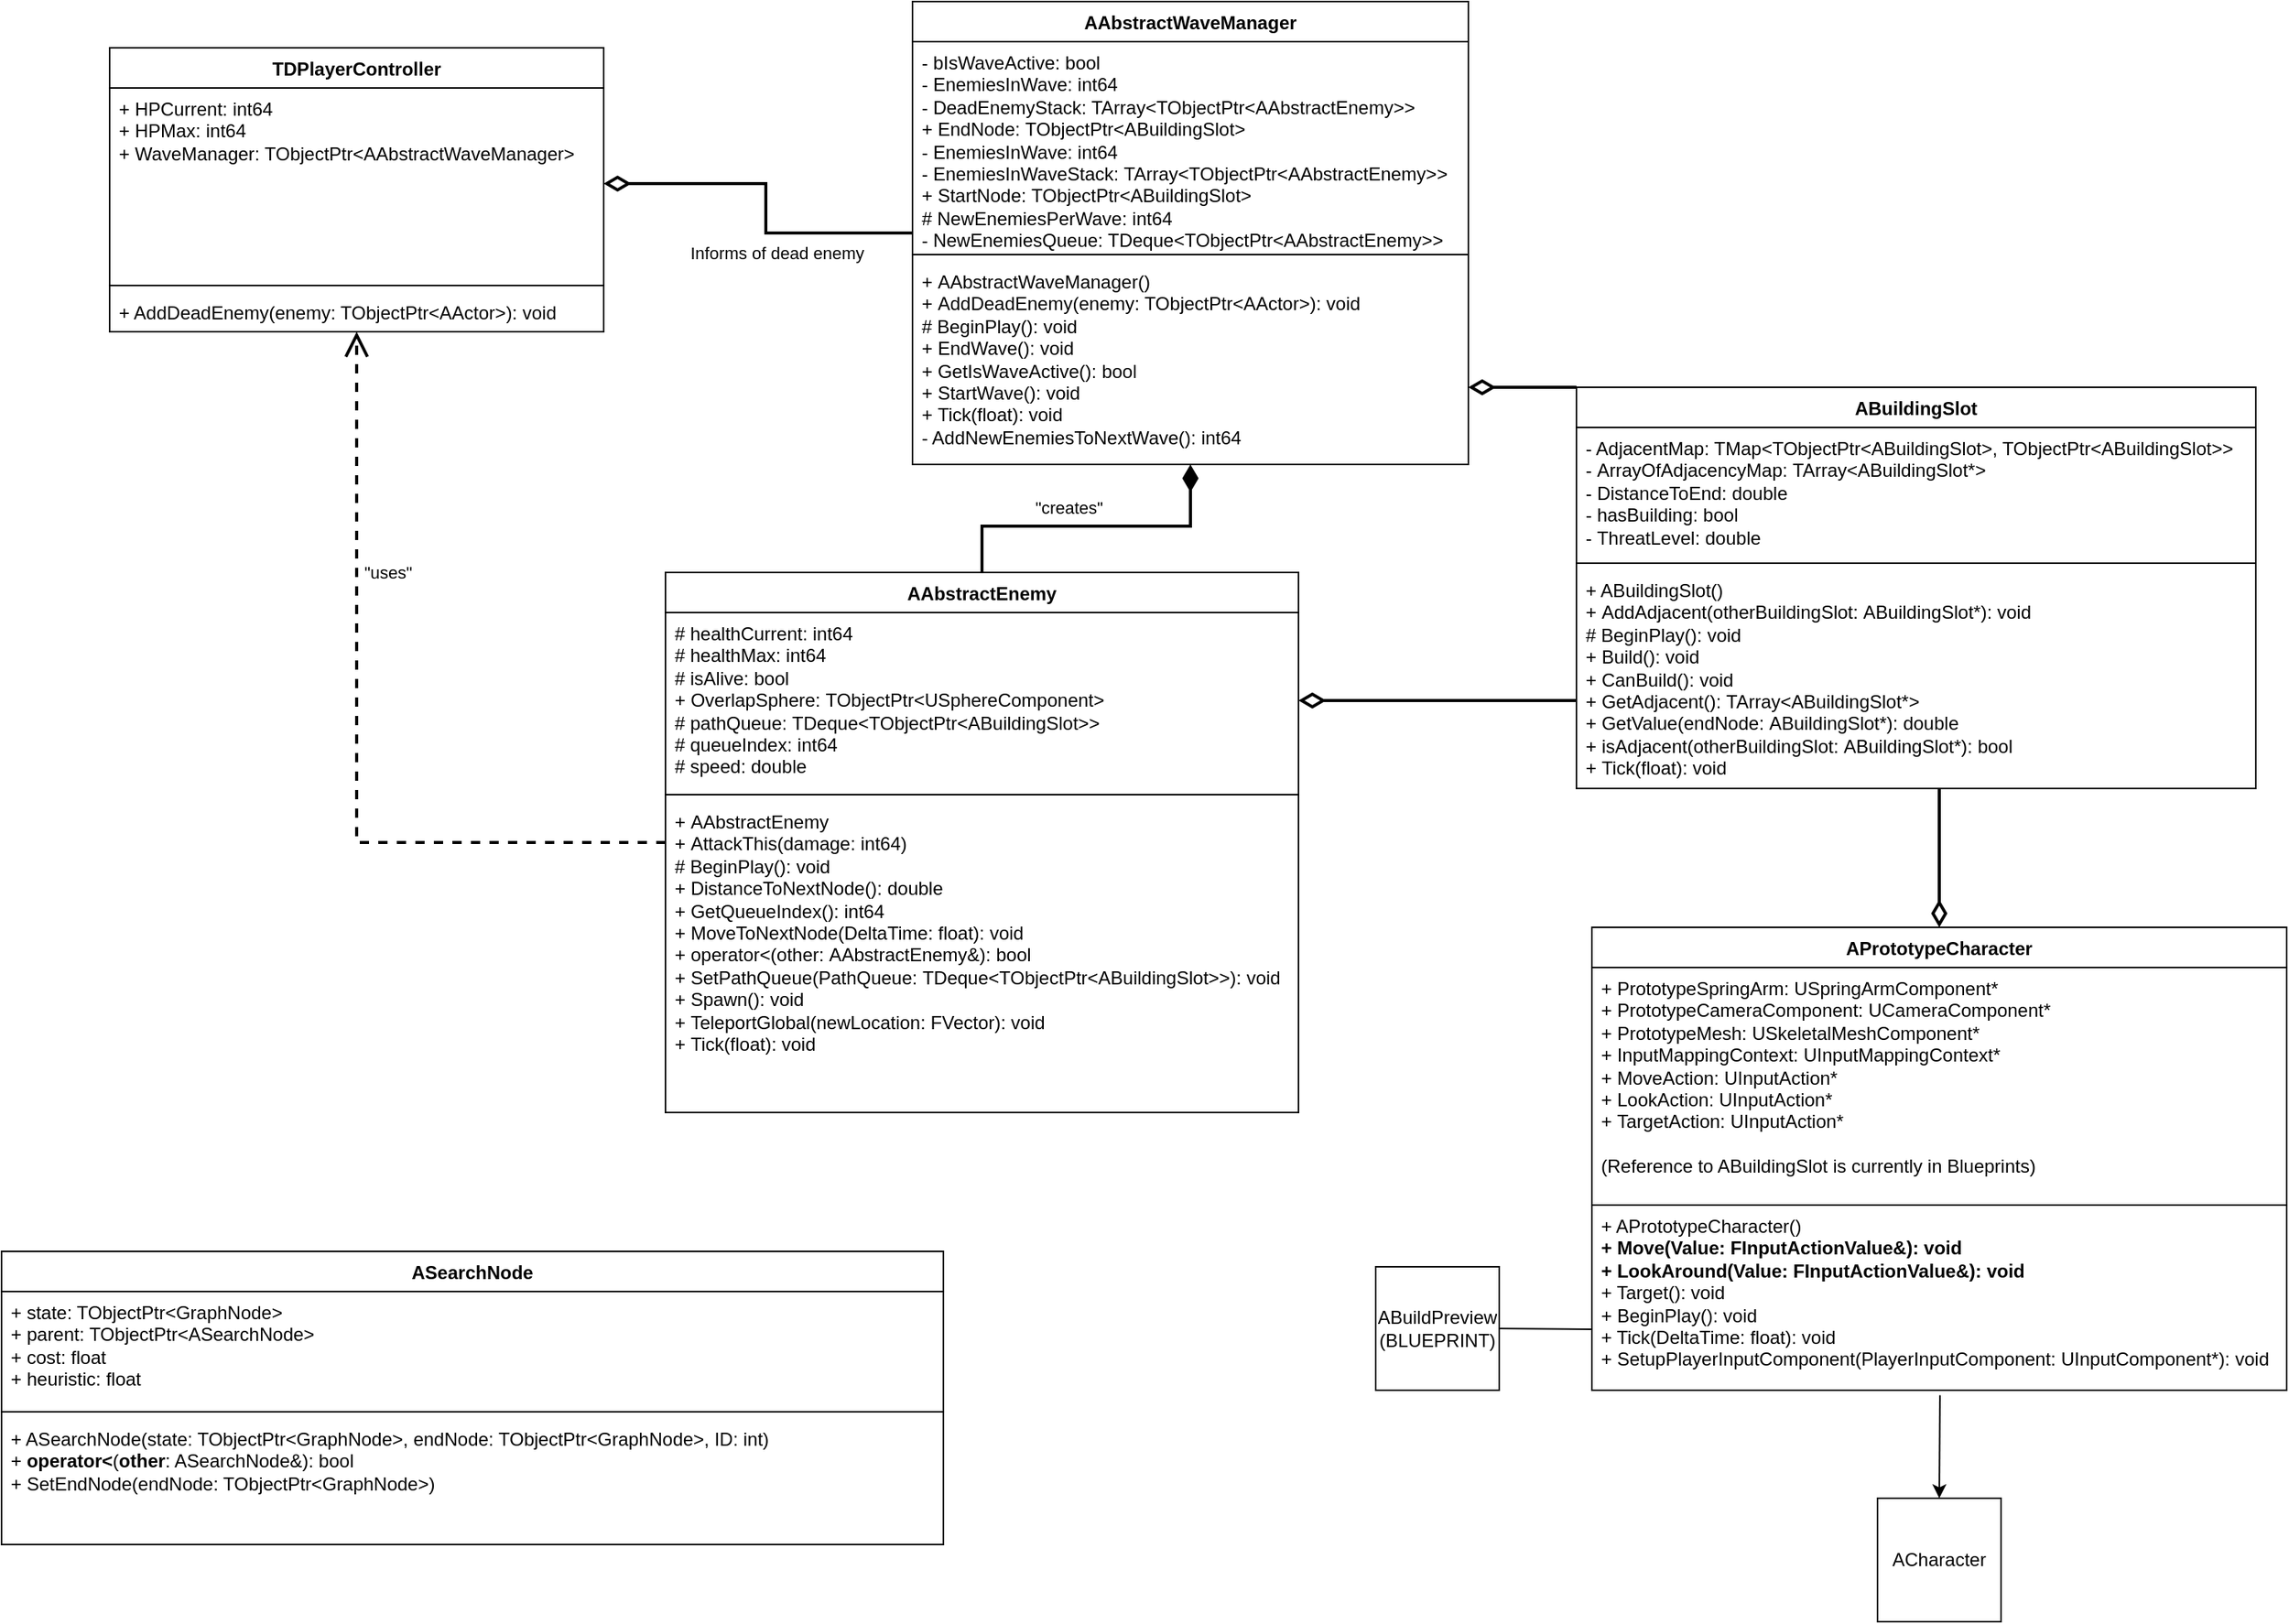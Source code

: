 <mxfile version="24.8.3">
  <diagram id="C5RBs43oDa-KdzZeNtuy" name="Page-1">
    <mxGraphModel dx="2454" dy="651" grid="1" gridSize="10" guides="1" tooltips="1" connect="1" arrows="1" fold="1" page="1" pageScale="1" pageWidth="1169" pageHeight="827" math="0" shadow="0">
      <root>
        <mxCell id="WIyWlLk6GJQsqaUBKTNV-0" />
        <mxCell id="WIyWlLk6GJQsqaUBKTNV-1" parent="WIyWlLk6GJQsqaUBKTNV-0" />
        <mxCell id="bVRjCQ_B58bXz5kEhXcc-12" style="edgeStyle=orthogonalEdgeStyle;rounded=0;orthogonalLoop=1;jettySize=auto;html=1;startArrow=diamondThin;startFill=0;endArrow=none;endFill=0;startSize=12;strokeWidth=2;endSize=12;" parent="WIyWlLk6GJQsqaUBKTNV-1" source="bVRjCQ_B58bXz5kEhXcc-0" target="bVRjCQ_B58bXz5kEhXcc-8" edge="1">
          <mxGeometry relative="1" as="geometry">
            <mxPoint x="451" y="311" as="sourcePoint" />
            <Array as="points">
              <mxPoint x="450" y="330" />
              <mxPoint x="450" y="330" />
            </Array>
          </mxGeometry>
        </mxCell>
        <mxCell id="bVRjCQ_B58bXz5kEhXcc-15" style="edgeStyle=orthogonalEdgeStyle;shape=connector;rounded=0;orthogonalLoop=1;jettySize=auto;html=1;strokeColor=default;strokeWidth=2;align=center;verticalAlign=middle;fontFamily=Helvetica;fontSize=11;fontColor=default;labelBackgroundColor=default;startArrow=diamondThin;startFill=1;startSize=12;endArrow=none;endFill=0;endSize=12;" parent="WIyWlLk6GJQsqaUBKTNV-1" source="bVRjCQ_B58bXz5kEhXcc-0" target="bVRjCQ_B58bXz5kEhXcc-4" edge="1">
          <mxGeometry relative="1" as="geometry" />
        </mxCell>
        <mxCell id="abqN74poVczzxeBeDxSv-12" value="&quot;creates&quot;" style="edgeLabel;html=1;align=center;verticalAlign=middle;resizable=0;points=[];" parent="bVRjCQ_B58bXz5kEhXcc-15" vertex="1" connectable="0">
          <mxGeometry x="0.164" y="-2" relative="1" as="geometry">
            <mxPoint y="-10" as="offset" />
          </mxGeometry>
        </mxCell>
        <mxCell id="bVRjCQ_B58bXz5kEhXcc-0" value="AAbstractWaveManager" style="swimlane;fontStyle=1;align=center;verticalAlign=top;childLayout=stackLayout;horizontal=1;startSize=26;horizontalStack=0;resizeParent=1;resizeParentMax=0;resizeLast=0;collapsible=1;marginBottom=0;whiteSpace=wrap;html=1;" parent="WIyWlLk6GJQsqaUBKTNV-1" vertex="1">
          <mxGeometry x="170" y="30" width="360" height="300" as="geometry" />
        </mxCell>
        <mxCell id="bVRjCQ_B58bXz5kEhXcc-1" value="- bIsWaveActive: bool&lt;br&gt;- EnemiesInWave: int64&lt;br&gt;&lt;div&gt;- DeadEnemyStack: TArray&amp;lt;TObjectPtr&amp;lt;AAbstractEnemy&amp;gt;&amp;gt;&lt;/div&gt;&lt;div&gt;+&amp;nbsp;EndNode:&amp;nbsp;TObjectPtr&amp;lt;ABuildingSlot&amp;gt;&lt;/div&gt;&lt;div&gt;-&amp;nbsp;EnemiesInWave: int64&lt;/div&gt;&lt;div&gt;-&amp;nbsp;EnemiesInWaveStack:&amp;nbsp;TArray&amp;lt;TObjectPtr&amp;lt;AAbstractEnemy&amp;gt;&amp;gt;&lt;/div&gt;&lt;div&gt;+&amp;nbsp;StartNode:&amp;nbsp;TObjectPtr&amp;lt;ABuildingSlot&amp;gt;&lt;/div&gt;&lt;div&gt;# NewEnemiesPerWave: int64&lt;/div&gt;&lt;div&gt;- NewEnemiesQueue: TDeque&amp;lt;TObjectPtr&amp;lt;AAbstractEnemy&amp;gt;&amp;gt;&lt;/div&gt;" style="text;strokeColor=none;fillColor=none;align=left;verticalAlign=top;spacingLeft=4;spacingRight=4;overflow=hidden;rotatable=0;points=[[0,0.5],[1,0.5]];portConstraint=eastwest;whiteSpace=wrap;html=1;" parent="bVRjCQ_B58bXz5kEhXcc-0" vertex="1">
          <mxGeometry y="26" width="360" height="134" as="geometry" />
        </mxCell>
        <mxCell id="bVRjCQ_B58bXz5kEhXcc-2" value="" style="line;strokeWidth=1;fillColor=none;align=left;verticalAlign=middle;spacingTop=-1;spacingLeft=3;spacingRight=3;rotatable=0;labelPosition=right;points=[];portConstraint=eastwest;strokeColor=inherit;" parent="bVRjCQ_B58bXz5kEhXcc-0" vertex="1">
          <mxGeometry y="160" width="360" height="8" as="geometry" />
        </mxCell>
        <mxCell id="bVRjCQ_B58bXz5kEhXcc-3" value="+&amp;nbsp;AAbstractWaveManager()&lt;div&gt;+&amp;nbsp;AddDeadEnemy(enemy: TObjectPtr&amp;lt;AActor&amp;gt;): void&lt;/div&gt;&lt;div&gt;# BeginPlay(): void&lt;/div&gt;&lt;div&gt;+&amp;nbsp;EndWave(): void&lt;/div&gt;&lt;div&gt;+&amp;nbsp;GetIsWaveActive(): bool&lt;/div&gt;&lt;div&gt;+&amp;nbsp;StartWave(): void&lt;/div&gt;&lt;div&gt;+&amp;nbsp;Tick(float): void&lt;br&gt;&lt;/div&gt;&lt;div&gt;- AddNewEnemiesToNextWave(): int64&lt;/div&gt;" style="text;strokeColor=none;fillColor=none;align=left;verticalAlign=top;spacingLeft=4;spacingRight=4;overflow=hidden;rotatable=0;points=[[0,0.5],[1,0.5]];portConstraint=eastwest;whiteSpace=wrap;html=1;" parent="bVRjCQ_B58bXz5kEhXcc-0" vertex="1">
          <mxGeometry y="168" width="360" height="132" as="geometry" />
        </mxCell>
        <mxCell id="abqN74poVczzxeBeDxSv-9" style="edgeStyle=orthogonalEdgeStyle;rounded=0;orthogonalLoop=1;jettySize=auto;html=1;dashed=1;endArrow=open;endFill=0;startSize=12;endSize=12;strokeWidth=2;" parent="WIyWlLk6GJQsqaUBKTNV-1" source="bVRjCQ_B58bXz5kEhXcc-4" target="abqN74poVczzxeBeDxSv-4" edge="1">
          <mxGeometry relative="1" as="geometry" />
        </mxCell>
        <mxCell id="abqN74poVczzxeBeDxSv-10" value="&quot;uses&quot;" style="edgeLabel;html=1;align=center;verticalAlign=middle;resizable=0;points=[];" parent="abqN74poVczzxeBeDxSv-9" vertex="1" connectable="0">
          <mxGeometry x="0.39" y="-2" relative="1" as="geometry">
            <mxPoint x="18" y="-6" as="offset" />
          </mxGeometry>
        </mxCell>
        <mxCell id="bVRjCQ_B58bXz5kEhXcc-4" value="AAbstractEnemy" style="swimlane;fontStyle=1;align=center;verticalAlign=top;childLayout=stackLayout;horizontal=1;startSize=26;horizontalStack=0;resizeParent=1;resizeParentMax=0;resizeLast=0;collapsible=1;marginBottom=0;whiteSpace=wrap;html=1;" parent="WIyWlLk6GJQsqaUBKTNV-1" vertex="1">
          <mxGeometry x="10" y="400" width="410" height="350" as="geometry" />
        </mxCell>
        <mxCell id="bVRjCQ_B58bXz5kEhXcc-5" value="# healthCurrent: int64&lt;div&gt;#&amp;nbsp;healthMax: int64&lt;/div&gt;&lt;div&gt;# isAlive: bool&lt;/div&gt;&lt;div&gt;+&amp;nbsp;OverlapSphere:&amp;nbsp;TObjectPtr&amp;lt;USphereComponent&amp;gt;&lt;/div&gt;&lt;div&gt;#&amp;nbsp;pathQueue:&amp;nbsp;TDeque&amp;lt;TObjectPtr&amp;lt;ABuildingSlot&amp;gt;&amp;gt;&lt;/div&gt;&lt;div&gt;# queueIndex: int64&lt;/div&gt;&lt;div&gt;# speed: double&lt;/div&gt;" style="text;strokeColor=none;fillColor=none;align=left;verticalAlign=top;spacingLeft=4;spacingRight=4;overflow=hidden;rotatable=0;points=[[0,0.5],[1,0.5]];portConstraint=eastwest;whiteSpace=wrap;html=1;" parent="bVRjCQ_B58bXz5kEhXcc-4" vertex="1">
          <mxGeometry y="26" width="410" height="114" as="geometry" />
        </mxCell>
        <mxCell id="bVRjCQ_B58bXz5kEhXcc-6" value="" style="line;strokeWidth=1;fillColor=none;align=left;verticalAlign=middle;spacingTop=-1;spacingLeft=3;spacingRight=3;rotatable=0;labelPosition=right;points=[];portConstraint=eastwest;strokeColor=inherit;" parent="bVRjCQ_B58bXz5kEhXcc-4" vertex="1">
          <mxGeometry y="140" width="410" height="8" as="geometry" />
        </mxCell>
        <mxCell id="bVRjCQ_B58bXz5kEhXcc-7" value="+&amp;nbsp;AAbstractEnemy&lt;div&gt;+&amp;nbsp;AttackThis(damage: int64)&lt;/div&gt;&lt;div&gt;&lt;div&gt;# BeginPlay(): void&lt;br&gt;&lt;/div&gt;&lt;/div&gt;&lt;div&gt;+&amp;nbsp;DistanceToNextNode(): double&lt;/div&gt;&lt;div&gt;+&amp;nbsp;GetQueueIndex(): int64&lt;/div&gt;&lt;div&gt;+&amp;nbsp;MoveToNextNode(DeltaTime: float): void&lt;/div&gt;&lt;div&gt;+&amp;nbsp;operator&amp;lt;(other:&amp;nbsp;AAbstractEnemy&amp;amp;): bool&lt;/div&gt;&lt;div&gt;+&amp;nbsp;SetPathQueue(PathQueue:&amp;nbsp;TDeque&amp;lt;TObjectPtr&amp;lt;ABuildingSlot&amp;gt;&amp;gt;): void&lt;/div&gt;&lt;div&gt;+&amp;nbsp;Spawn(): void&lt;/div&gt;&lt;div&gt;+&amp;nbsp;TeleportGlobal(newLocation: FVector): void&lt;/div&gt;&lt;div&gt;+&amp;nbsp;Tick(float): void&lt;br&gt;&lt;/div&gt;" style="text;strokeColor=none;fillColor=none;align=left;verticalAlign=top;spacingLeft=4;spacingRight=4;overflow=hidden;rotatable=0;points=[[0,0.5],[1,0.5]];portConstraint=eastwest;whiteSpace=wrap;html=1;" parent="bVRjCQ_B58bXz5kEhXcc-4" vertex="1">
          <mxGeometry y="148" width="410" height="202" as="geometry" />
        </mxCell>
        <mxCell id="bVRjCQ_B58bXz5kEhXcc-8" value="ABuildingSlot" style="swimlane;fontStyle=1;align=center;verticalAlign=top;childLayout=stackLayout;horizontal=1;startSize=26;horizontalStack=0;resizeParent=1;resizeParentMax=0;resizeLast=0;collapsible=1;marginBottom=0;whiteSpace=wrap;html=1;" parent="WIyWlLk6GJQsqaUBKTNV-1" vertex="1">
          <mxGeometry x="600" y="280" width="440" height="260" as="geometry" />
        </mxCell>
        <mxCell id="bVRjCQ_B58bXz5kEhXcc-9" value="- AdjacentMap: TMap&amp;lt;TObjectPtr&amp;lt;ABuildingSlot&amp;gt;, TObjectPtr&amp;lt;ABuildingSlot&amp;gt;&amp;gt;&lt;div&gt;-&amp;nbsp;ArrayOfAdjacencyMap:&amp;nbsp;TArray&amp;lt;ABuildingSlot*&amp;gt;&lt;/div&gt;&lt;div&gt;-&amp;nbsp;DistanceToEnd: double&lt;/div&gt;&lt;div&gt;-&amp;nbsp;hasBuilding: bool&lt;/div&gt;&lt;div&gt;-&amp;nbsp;ThreatLevel: double&lt;/div&gt;" style="text;strokeColor=none;fillColor=none;align=left;verticalAlign=top;spacingLeft=4;spacingRight=4;overflow=hidden;rotatable=0;points=[[0,0.5],[1,0.5]];portConstraint=eastwest;whiteSpace=wrap;html=1;" parent="bVRjCQ_B58bXz5kEhXcc-8" vertex="1">
          <mxGeometry y="26" width="440" height="84" as="geometry" />
        </mxCell>
        <mxCell id="bVRjCQ_B58bXz5kEhXcc-10" value="" style="line;strokeWidth=1;fillColor=none;align=left;verticalAlign=middle;spacingTop=-1;spacingLeft=3;spacingRight=3;rotatable=0;labelPosition=right;points=[];portConstraint=eastwest;strokeColor=inherit;" parent="bVRjCQ_B58bXz5kEhXcc-8" vertex="1">
          <mxGeometry y="110" width="440" height="8" as="geometry" />
        </mxCell>
        <mxCell id="bVRjCQ_B58bXz5kEhXcc-11" value="+ ABuildingSlot()&lt;div&gt;+&amp;nbsp;AddAdjacent(otherBuildingSlot:&amp;nbsp;ABuildingSlot*): void&lt;/div&gt;&lt;div&gt;# BeginPlay(): void&lt;br&gt;&lt;/div&gt;&lt;div&gt;+ Build(): void&lt;/div&gt;&lt;div&gt;+&amp;nbsp;CanBuild(): void&lt;/div&gt;&lt;div&gt;+&amp;nbsp;GetAdjacent():&amp;nbsp;TArray&amp;lt;ABuildingSlot*&amp;gt;&lt;/div&gt;&lt;div&gt;+&amp;nbsp;GetValue(&lt;span style=&quot;background-color: initial;&quot;&gt;endNode:&amp;nbsp;&lt;/span&gt;&lt;span style=&quot;background-color: initial;&quot;&gt;ABuildingSlot*): double&lt;/span&gt;&lt;/div&gt;&lt;div&gt;&lt;span style=&quot;background-color: initial;&quot;&gt;+&amp;nbsp;&lt;/span&gt;&lt;span style=&quot;background-color: initial;&quot;&gt;isAdjacent(&lt;/span&gt;&lt;span style=&quot;background-color: initial;&quot;&gt;otherBuildingSlot:&amp;nbsp;&lt;/span&gt;&lt;span style=&quot;background-color: initial;&quot;&gt;ABuildingSlot*): bool&lt;/span&gt;&lt;/div&gt;&lt;div&gt;+&amp;nbsp;Tick(float): void&lt;span style=&quot;background-color: initial;&quot;&gt;&lt;br&gt;&lt;/span&gt;&lt;/div&gt;" style="text;strokeColor=none;fillColor=none;align=left;verticalAlign=top;spacingLeft=4;spacingRight=4;overflow=hidden;rotatable=0;points=[[0,0.5],[1,0.5]];portConstraint=eastwest;whiteSpace=wrap;html=1;" parent="bVRjCQ_B58bXz5kEhXcc-8" vertex="1">
          <mxGeometry y="118" width="440" height="142" as="geometry" />
        </mxCell>
        <mxCell id="bVRjCQ_B58bXz5kEhXcc-16" style="edgeStyle=orthogonalEdgeStyle;shape=connector;rounded=0;orthogonalLoop=1;jettySize=auto;html=1;strokeColor=default;strokeWidth=2;align=center;verticalAlign=middle;fontFamily=Helvetica;fontSize=11;fontColor=default;labelBackgroundColor=default;startArrow=diamondThin;startFill=0;startSize=12;endArrow=none;endFill=0;endSize=12;entryX=0;entryY=0.599;entryDx=0;entryDy=0;entryPerimeter=0;" parent="WIyWlLk6GJQsqaUBKTNV-1" source="bVRjCQ_B58bXz5kEhXcc-5" target="bVRjCQ_B58bXz5kEhXcc-11" edge="1">
          <mxGeometry relative="1" as="geometry" />
        </mxCell>
        <mxCell id="mM3wQ1z7Bx2GEEcsTlBH-0" value="APrototypeCharacter" style="swimlane;fontStyle=1;align=center;verticalAlign=top;childLayout=stackLayout;horizontal=1;startSize=26;horizontalStack=0;resizeParent=1;resizeParentMax=0;resizeLast=0;collapsible=1;marginBottom=0;whiteSpace=wrap;html=1;" parent="WIyWlLk6GJQsqaUBKTNV-1" vertex="1">
          <mxGeometry x="610" y="630" width="450" height="300" as="geometry" />
        </mxCell>
        <mxCell id="mM3wQ1z7Bx2GEEcsTlBH-1" value="+ PrototypeSpringArm: USpringArmComponent*&lt;div&gt;+&amp;nbsp;&lt;span style=&quot;white-space: normal;&quot;&gt;&lt;span style=&quot;background-color: initial;&quot;&gt;PrototypeCameraComponent:&amp;nbsp;&lt;/span&gt;&lt;/span&gt;&lt;span style=&quot;background-color: initial;&quot;&gt;UCameraComponent*&lt;/span&gt;&lt;/div&gt;&lt;div&gt;&lt;span style=&quot;background-color: initial;&quot;&gt;+&amp;nbsp;&lt;/span&gt;&lt;span style=&quot;background-color: initial;&quot;&gt;PrototypeMesh:&amp;nbsp;&lt;/span&gt;&lt;span style=&quot;background-color: initial;&quot;&gt;USkeletalMeshComponent*&amp;nbsp;&lt;/span&gt;&lt;/div&gt;&lt;div&gt;&lt;span style=&quot;background-color: initial;&quot;&gt;+&amp;nbsp;&lt;/span&gt;&lt;span style=&quot;background-color: initial;&quot;&gt;InputMappingContext:&amp;nbsp;&lt;/span&gt;&lt;span style=&quot;background-color: initial;&quot;&gt;UInputMappingContext*&amp;nbsp;&lt;/span&gt;&lt;/div&gt;&lt;div&gt;&lt;span style=&quot;background-color: initial;&quot;&gt;+&amp;nbsp;&lt;/span&gt;&lt;span style=&quot;background-color: initial;&quot;&gt;MoveAction:&amp;nbsp;&lt;/span&gt;&lt;span style=&quot;background-color: initial;&quot;&gt;UInputAction*&amp;nbsp;&lt;/span&gt;&lt;/div&gt;&lt;div&gt;&lt;span style=&quot;background-color: initial;&quot;&gt;+&amp;nbsp;&lt;/span&gt;&lt;span style=&quot;background-color: initial;&quot;&gt;LookAction:&amp;nbsp;&lt;/span&gt;&lt;span style=&quot;background-color: initial;&quot;&gt;UInputAction*&amp;nbsp;&lt;/span&gt;&lt;/div&gt;&lt;div&gt;&lt;span style=&quot;background-color: initial;&quot;&gt;+&amp;nbsp;&lt;/span&gt;&lt;span style=&quot;background-color: initial;&quot;&gt;TargetAction:&amp;nbsp;&lt;/span&gt;&lt;span style=&quot;background-color: initial;&quot;&gt;UInputAction*&lt;/span&gt;&lt;/div&gt;&lt;div&gt;&lt;span style=&quot;background-color: initial;&quot;&gt;&lt;br&gt;&lt;/span&gt;&lt;/div&gt;&lt;div&gt;&lt;span style=&quot;background-color: initial;&quot;&gt;(Reference to ABuildingSlot is currently in Blueprints)&lt;/span&gt;&lt;/div&gt;" style="text;strokeColor=none;fillColor=none;align=left;verticalAlign=top;spacingLeft=4;spacingRight=4;overflow=hidden;rotatable=0;points=[[0,0.5],[1,0.5]];portConstraint=eastwest;whiteSpace=wrap;html=1;" parent="mM3wQ1z7Bx2GEEcsTlBH-0" vertex="1">
          <mxGeometry y="26" width="450" height="154" as="geometry" />
        </mxCell>
        <mxCell id="mM3wQ1z7Bx2GEEcsTlBH-3" value="&lt;span style=&quot;background-color: initial;&quot;&gt;&lt;div style=&quot;&quot;&gt;+ APrototypeCharacter()&lt;/div&gt;&lt;div style=&quot;font-weight: bold;&quot;&gt;+ Move(&lt;span style=&quot;background-color: initial;&quot;&gt;Value:&amp;nbsp;&lt;/span&gt;&lt;span style=&quot;background-color: initial;&quot;&gt;FInputActionValue&amp;amp;):&amp;nbsp;&lt;/span&gt;&lt;span style=&quot;background-color: initial;&quot;&gt;void&lt;/span&gt;&lt;span style=&quot;background-color: initial;&quot;&gt;&amp;nbsp;&lt;/span&gt;&lt;/div&gt;&lt;div style=&quot;font-weight: bold;&quot;&gt;&lt;span style=&quot;background-color: initial;&quot;&gt;+ LookAround(&lt;/span&gt;&lt;span style=&quot;background-color: initial;&quot;&gt;Value:&amp;nbsp;&lt;/span&gt;&lt;span style=&quot;background-color: initial;&quot;&gt;FInputActionValue&amp;amp;):&amp;nbsp;&lt;/span&gt;&lt;span style=&quot;background-color: initial;&quot;&gt;void&lt;/span&gt;&lt;/div&gt;&lt;div style=&quot;font-weight: bold;&quot;&gt;&lt;span style=&quot;background-color: initial; font-weight: normal;&quot;&gt;+ Target():&amp;nbsp;&lt;/span&gt;&lt;span style=&quot;background-color: initial; font-weight: normal;&quot;&gt;void&lt;/span&gt;&lt;span style=&quot;background-color: initial; font-weight: normal;&quot;&gt;&amp;nbsp;&lt;/span&gt;&lt;/div&gt;&lt;div style=&quot;font-weight: bold;&quot;&gt;&lt;span style=&quot;background-color: initial; font-weight: normal;&quot;&gt;+ BeginPlay():&amp;nbsp;&lt;/span&gt;&lt;span style=&quot;background-color: initial; font-weight: normal;&quot;&gt;void&lt;/span&gt;&lt;span style=&quot;background-color: initial; font-weight: normal;&quot;&gt;&amp;nbsp;&lt;/span&gt;&lt;/div&gt;&lt;div style=&quot;font-weight: bold;&quot;&gt;&lt;span style=&quot;background-color: initial; font-weight: normal;&quot;&gt;+ Tick(DeltaTime: float):&amp;nbsp;&lt;/span&gt;&lt;span style=&quot;background-color: initial; font-weight: normal;&quot;&gt;void&lt;/span&gt;&lt;span style=&quot;background-color: initial; font-weight: normal;&quot;&gt;&amp;nbsp;&lt;/span&gt;&lt;/div&gt;&lt;div style=&quot;font-weight: bold;&quot;&gt;&lt;span style=&quot;background-color: initial; font-weight: normal;&quot;&gt;+ SetupPlayerInputComponent(PlayerInputComponent:&amp;nbsp;&lt;/span&gt;&lt;span style=&quot;background-color: initial; font-weight: normal;&quot;&gt;UInputComponent*&lt;/span&gt;&lt;span style=&quot;background-color: initial; font-weight: normal;&quot;&gt;):&amp;nbsp;&lt;/span&gt;&lt;span style=&quot;background-color: initial; font-weight: normal;&quot;&gt;void&lt;/span&gt;&lt;span style=&quot;background-color: initial; font-weight: normal;&quot;&gt;&amp;nbsp;&lt;/span&gt;&lt;/div&gt;&lt;/span&gt;" style="text;strokeColor=default;fillColor=none;align=left;verticalAlign=top;spacingLeft=4;spacingRight=4;overflow=hidden;rotatable=0;points=[[0,0.5],[1,0.5]];portConstraint=eastwest;whiteSpace=wrap;html=1;perimeterSpacing=0;strokeWidth=1;" parent="mM3wQ1z7Bx2GEEcsTlBH-0" vertex="1">
          <mxGeometry y="180" width="450" height="120" as="geometry" />
        </mxCell>
        <mxCell id="mM3wQ1z7Bx2GEEcsTlBH-4" value="ACharacter" style="whiteSpace=wrap;html=1;aspect=fixed;" parent="WIyWlLk6GJQsqaUBKTNV-1" vertex="1">
          <mxGeometry x="795" y="1000" width="80" height="80" as="geometry" />
        </mxCell>
        <mxCell id="mM3wQ1z7Bx2GEEcsTlBH-5" value="" style="endArrow=classic;html=1;rounded=0;entryX=0.5;entryY=0;entryDx=0;entryDy=0;exitX=0.501;exitY=1.027;exitDx=0;exitDy=0;exitPerimeter=0;" parent="WIyWlLk6GJQsqaUBKTNV-1" source="mM3wQ1z7Bx2GEEcsTlBH-3" target="mM3wQ1z7Bx2GEEcsTlBH-4" edge="1">
          <mxGeometry width="50" height="50" relative="1" as="geometry">
            <mxPoint x="840" y="920" as="sourcePoint" />
            <mxPoint x="930" y="820" as="targetPoint" />
          </mxGeometry>
        </mxCell>
        <mxCell id="mM3wQ1z7Bx2GEEcsTlBH-7" style="edgeStyle=orthogonalEdgeStyle;rounded=0;orthogonalLoop=1;jettySize=auto;html=1;entryX=0.5;entryY=0;entryDx=0;entryDy=0;startArrow=none;startFill=0;endArrow=diamondThin;endFill=0;strokeWidth=2;endSize=12;startSize=12;" parent="WIyWlLk6GJQsqaUBKTNV-1" source="bVRjCQ_B58bXz5kEhXcc-11" target="mM3wQ1z7Bx2GEEcsTlBH-0" edge="1">
          <mxGeometry relative="1" as="geometry">
            <Array as="points">
              <mxPoint x="835" y="570" />
              <mxPoint x="835" y="570" />
            </Array>
          </mxGeometry>
        </mxCell>
        <mxCell id="mM3wQ1z7Bx2GEEcsTlBH-8" value="ABuildPreview&lt;div&gt;(BLUEPRINT)&lt;/div&gt;" style="whiteSpace=wrap;html=1;aspect=fixed;" parent="WIyWlLk6GJQsqaUBKTNV-1" vertex="1">
          <mxGeometry x="470" y="850" width="80" height="80" as="geometry" />
        </mxCell>
        <mxCell id="mM3wQ1z7Bx2GEEcsTlBH-9" value="" style="endArrow=none;html=1;rounded=0;exitX=1;exitY=0.5;exitDx=0;exitDy=0;entryX=-0.001;entryY=0.671;entryDx=0;entryDy=0;entryPerimeter=0;" parent="WIyWlLk6GJQsqaUBKTNV-1" source="mM3wQ1z7Bx2GEEcsTlBH-8" target="mM3wQ1z7Bx2GEEcsTlBH-3" edge="1">
          <mxGeometry width="50" height="50" relative="1" as="geometry">
            <mxPoint x="460" y="770" as="sourcePoint" />
            <mxPoint x="610" y="950" as="targetPoint" />
            <Array as="points" />
          </mxGeometry>
        </mxCell>
        <mxCell id="abqN74poVczzxeBeDxSv-4" value="TDPlayerController" style="swimlane;fontStyle=1;align=center;verticalAlign=top;childLayout=stackLayout;horizontal=1;startSize=26;horizontalStack=0;resizeParent=1;resizeParentMax=0;resizeLast=0;collapsible=1;marginBottom=0;whiteSpace=wrap;html=1;" parent="WIyWlLk6GJQsqaUBKTNV-1" vertex="1">
          <mxGeometry x="-350" y="60" width="320" height="184" as="geometry" />
        </mxCell>
        <mxCell id="abqN74poVczzxeBeDxSv-5" value="+ HPCurrent: int64&lt;div&gt;+ HPMax: int64&lt;/div&gt;&lt;div&gt;+ WaveManager: TObjectPtr&amp;lt;AAbstractWaveManager&amp;gt;&lt;/div&gt;" style="text;strokeColor=none;fillColor=none;align=left;verticalAlign=top;spacingLeft=4;spacingRight=4;overflow=hidden;rotatable=0;points=[[0,0.5],[1,0.5]];portConstraint=eastwest;whiteSpace=wrap;html=1;" parent="abqN74poVczzxeBeDxSv-4" vertex="1">
          <mxGeometry y="26" width="320" height="124" as="geometry" />
        </mxCell>
        <mxCell id="abqN74poVczzxeBeDxSv-6" value="" style="line;strokeWidth=1;fillColor=none;align=left;verticalAlign=middle;spacingTop=-1;spacingLeft=3;spacingRight=3;rotatable=0;labelPosition=right;points=[];portConstraint=eastwest;strokeColor=inherit;" parent="abqN74poVczzxeBeDxSv-4" vertex="1">
          <mxGeometry y="150" width="320" height="8" as="geometry" />
        </mxCell>
        <mxCell id="abqN74poVczzxeBeDxSv-7" value="+ AddDeadEnemy(enemy: TObjectPtr&amp;lt;AActor&amp;gt;): void" style="text;strokeColor=none;fillColor=none;align=left;verticalAlign=top;spacingLeft=4;spacingRight=4;overflow=hidden;rotatable=0;points=[[0,0.5],[1,0.5]];portConstraint=eastwest;whiteSpace=wrap;html=1;" parent="abqN74poVczzxeBeDxSv-4" vertex="1">
          <mxGeometry y="158" width="320" height="26" as="geometry" />
        </mxCell>
        <mxCell id="abqN74poVczzxeBeDxSv-8" style="edgeStyle=orthogonalEdgeStyle;rounded=0;orthogonalLoop=1;jettySize=auto;html=1;startArrow=diamondThin;startFill=0;endArrow=none;endFill=0;endSize=12;startSize=12;strokeWidth=2;" parent="WIyWlLk6GJQsqaUBKTNV-1" source="abqN74poVczzxeBeDxSv-5" target="bVRjCQ_B58bXz5kEhXcc-0" edge="1">
          <mxGeometry relative="1" as="geometry" />
        </mxCell>
        <mxCell id="abqN74poVczzxeBeDxSv-11" value="Informs of dead enemy" style="edgeLabel;html=1;align=center;verticalAlign=middle;resizable=0;points=[];" parent="abqN74poVczzxeBeDxSv-8" vertex="1" connectable="0">
          <mxGeometry x="0.257" y="1" relative="1" as="geometry">
            <mxPoint x="-2" y="14" as="offset" />
          </mxGeometry>
        </mxCell>
        <mxCell id="vy7B8YMwYVHvc0k1j3HZ-1" value="ASearchNode" style="swimlane;fontStyle=1;align=center;verticalAlign=top;childLayout=stackLayout;horizontal=1;startSize=26;horizontalStack=0;resizeParent=1;resizeParentMax=0;resizeLast=0;collapsible=1;marginBottom=0;whiteSpace=wrap;html=1;" vertex="1" parent="WIyWlLk6GJQsqaUBKTNV-1">
          <mxGeometry x="-420" y="840" width="610" height="190" as="geometry" />
        </mxCell>
        <mxCell id="vy7B8YMwYVHvc0k1j3HZ-2" value="+ state: TObjectPtr&amp;lt;GraphNode&amp;gt;&lt;div&gt;+ parent: TObjectPtr&amp;lt;ASearchNode&amp;gt;&lt;/div&gt;&lt;div&gt;+ cost: float&lt;/div&gt;&lt;div&gt;+ heuristic: float&lt;/div&gt;" style="text;strokeColor=none;fillColor=none;align=left;verticalAlign=top;spacingLeft=4;spacingRight=4;overflow=hidden;rotatable=0;points=[[0,0.5],[1,0.5]];portConstraint=eastwest;whiteSpace=wrap;html=1;" vertex="1" parent="vy7B8YMwYVHvc0k1j3HZ-1">
          <mxGeometry y="26" width="610" height="74" as="geometry" />
        </mxCell>
        <mxCell id="vy7B8YMwYVHvc0k1j3HZ-3" value="" style="line;strokeWidth=1;fillColor=none;align=left;verticalAlign=middle;spacingTop=-1;spacingLeft=3;spacingRight=3;rotatable=0;labelPosition=right;points=[];portConstraint=eastwest;strokeColor=inherit;" vertex="1" parent="vy7B8YMwYVHvc0k1j3HZ-1">
          <mxGeometry y="100" width="610" height="8" as="geometry" />
        </mxCell>
        <mxCell id="vy7B8YMwYVHvc0k1j3HZ-4" value="+ ASearchNode(state: TObjectPtr&amp;lt;GraphNode&amp;gt;, endNode: TObjectPtr&amp;lt;GraphNode&amp;gt;, ID: int)&lt;div&gt;+ &lt;b&gt;operator&amp;lt;&lt;/b&gt;(&lt;b&gt;other&lt;/b&gt;: ASearchNode&amp;amp;): bool&lt;/div&gt;&lt;div&gt;+ SetEndNode(&lt;span style=&quot;background-color: initial;&quot;&gt;endNode: TObjectPtr&amp;lt;GraphNode&amp;gt;)&lt;/span&gt;&lt;/div&gt;" style="text;strokeColor=none;fillColor=none;align=left;verticalAlign=top;spacingLeft=4;spacingRight=4;overflow=hidden;rotatable=0;points=[[0,0.5],[1,0.5]];portConstraint=eastwest;whiteSpace=wrap;html=1;" vertex="1" parent="vy7B8YMwYVHvc0k1j3HZ-1">
          <mxGeometry y="108" width="610" height="82" as="geometry" />
        </mxCell>
      </root>
    </mxGraphModel>
  </diagram>
</mxfile>
